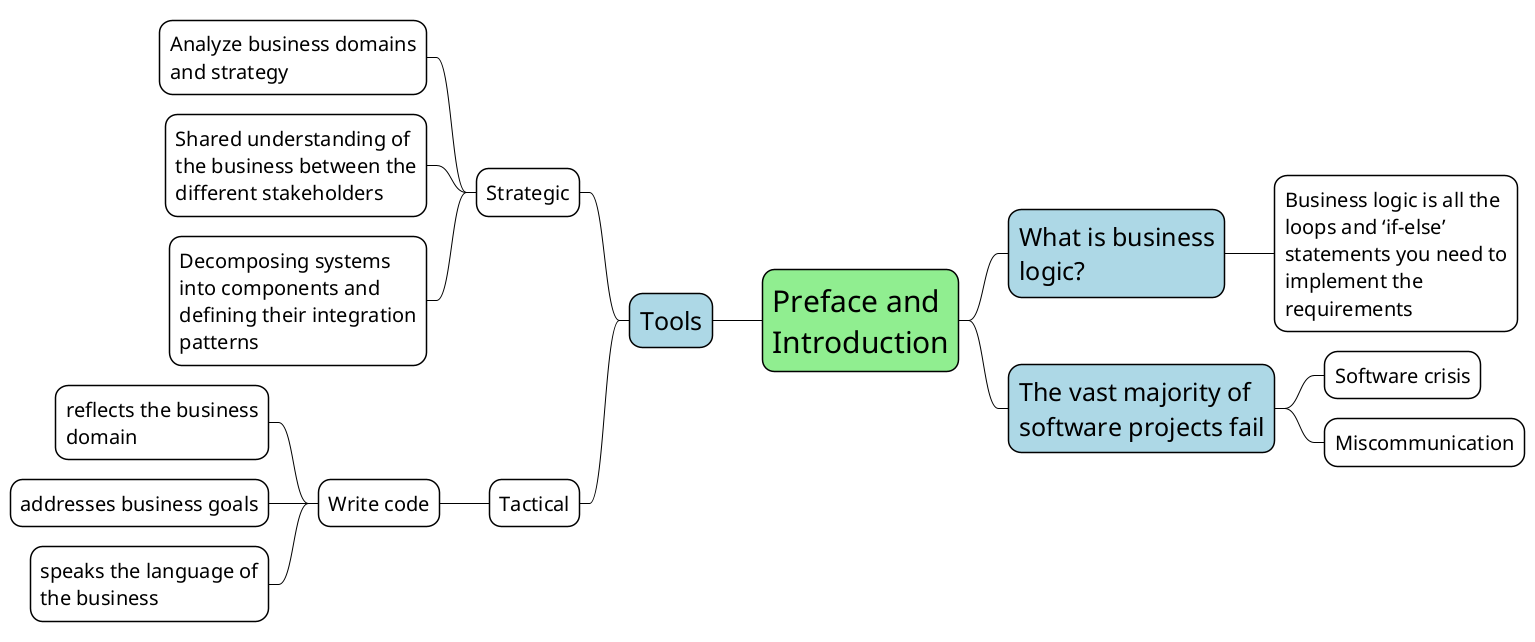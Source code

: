 @startmindmap
<style>
node {
    MaximumWidth 250
    FontSize 20
    BackgroundColor white
    LineColor black
}

rootNode {
    FontSize 30
    BackgroundColor lightgreen
}

:depth(1) {
    FontSize 25
    BackgroundColor lightblue
}

arrow {
    LineColor black
}
</style>

* Preface and Introduction

** What is business logic?
*** Business logic is all the loops and ‘if-else’ statements you need to implement the requirements

** The vast majority of software projects fail
*** Software crisis
*** Miscommunication

left side

** Tools
*** Strategic
**** Analyze business domains and strategy
**** Shared understanding of the business between the different stakeholders
**** Decomposing systems into components and defining their integration patterns
*** Tactical
**** Write code
***** reflects the business domain
***** addresses business goals
***** speaks the language of the business
@endmindmap
